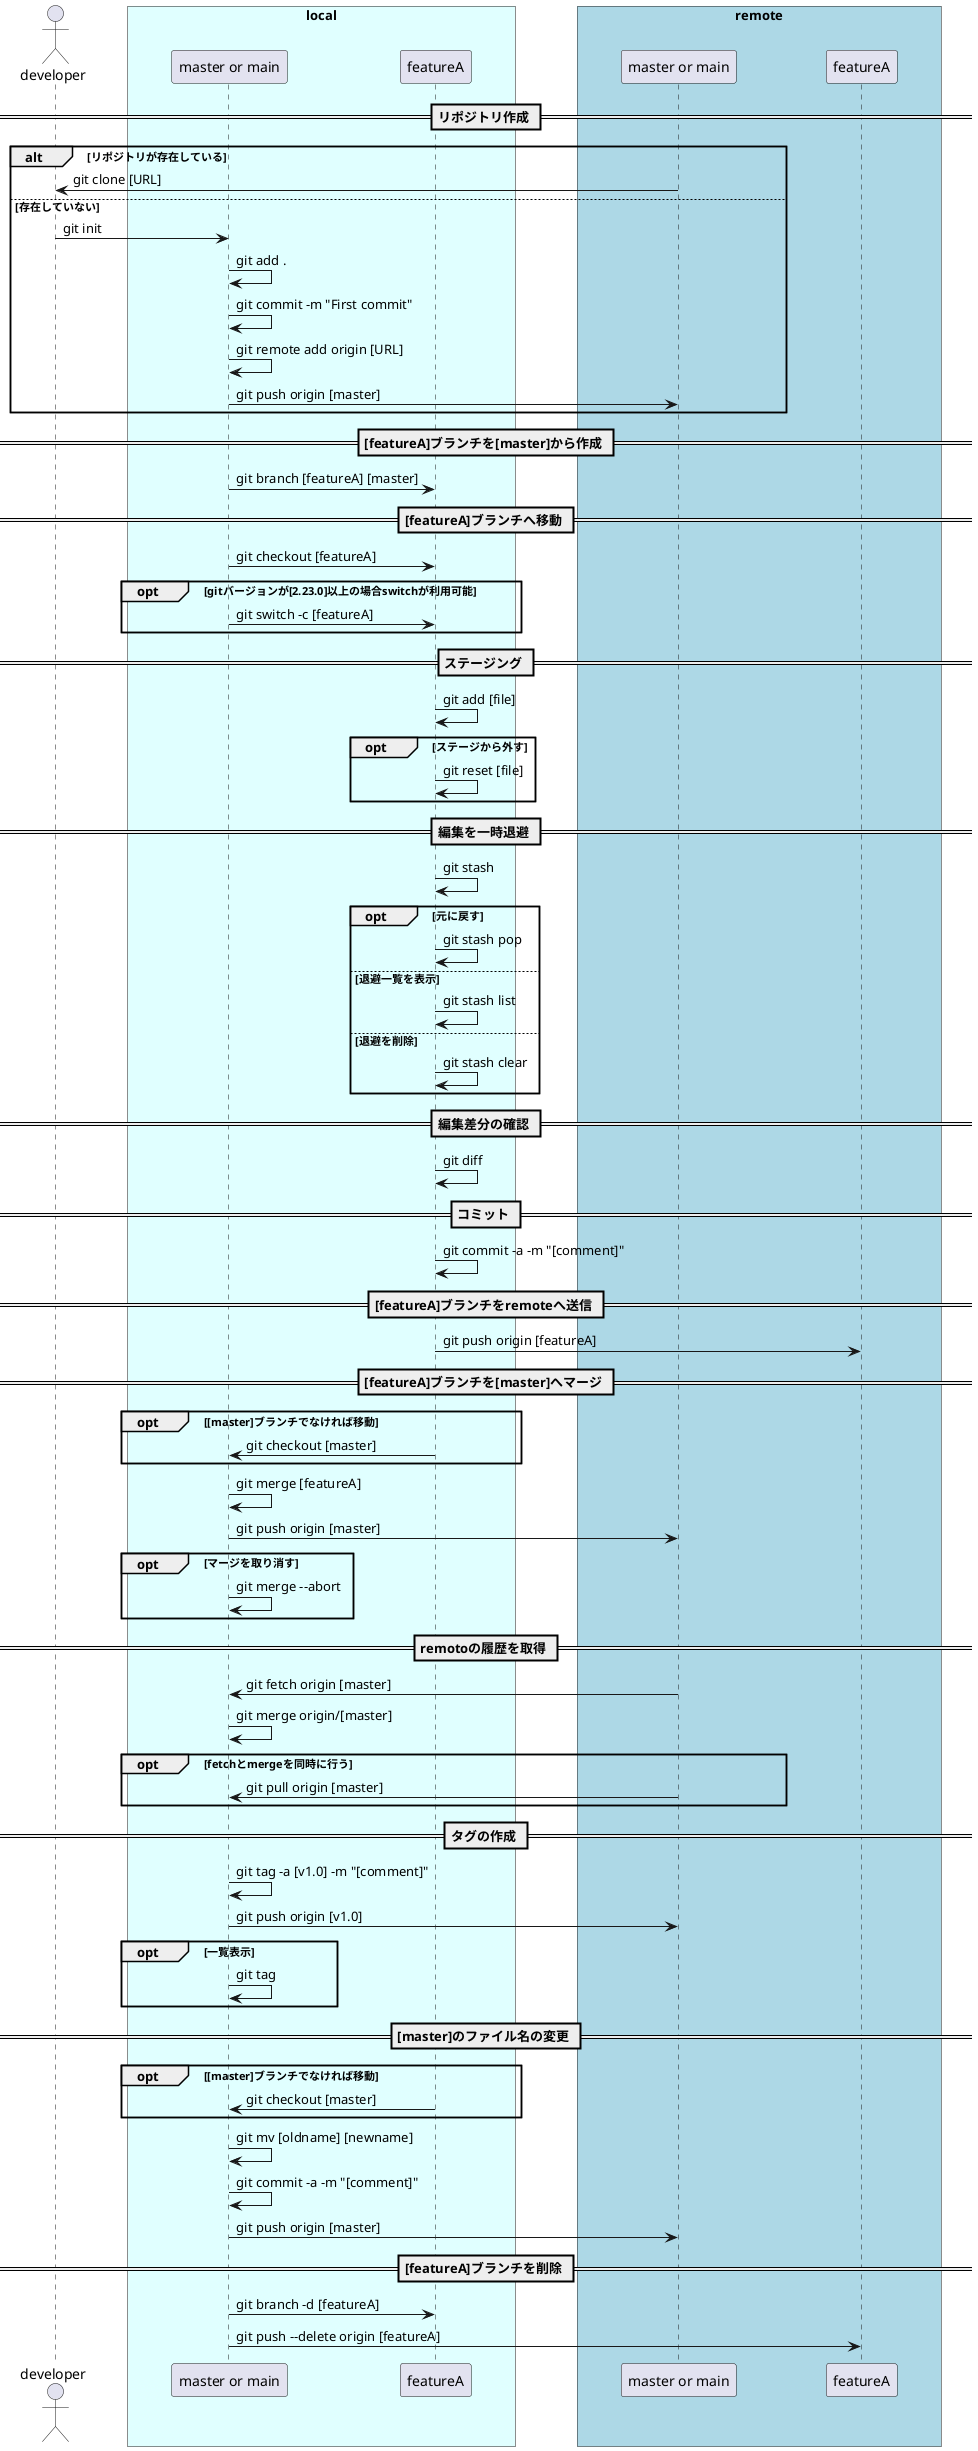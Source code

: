 @startuml　git-command-cheat-sheet

skinparam participantPadding 40
skinparam BoxPadding 30

actor developer as developer
box "local" #LightCyan
participant  "master or main" as lmaster
participant  featureA as lfeatureA
end box

box "remote" #LightBlue
participant  "master or main"  as rmaster
participant  featureA as rfeatureA
end box

== リポジトリ作成 ==
alt リポジトリが存在している
developer <- rmaster : git clone [URL]
else 存在していない
developer -> lmaster : git init
lmaster -> lmaster : git add .
lmaster -> lmaster : git commit -m "First commit"
lmaster -> lmaster : git remote add origin [URL]
lmaster -> rmaster : git push origin [master]
end

== [featureA]ブランチを[master]から作成 ==
lmaster -> lfeatureA : git branch [featureA] [master]

== [featureA]ブランチへ移動 ==
lmaster -> lfeatureA : git checkout [featureA]
opt gitバージョンが[2.23.0]以上の場合switchが利用可能 
lmaster -> lfeatureA : git switch -c [featureA]
end

== ステージング ==
lfeatureA -> lfeatureA : git add [file]
opt ステージから外す
lfeatureA -> lfeatureA : git reset [file]
end

== 編集を一時退避 ==
lfeatureA -> lfeatureA : git stash
opt 元に戻す
lfeatureA -> lfeatureA : git stash pop
else 退避一覧を表示
lfeatureA -> lfeatureA : git stash list
else 退避を削除
lfeatureA -> lfeatureA : git stash clear
end

== 編集差分の確認 ==
lfeatureA -> lfeatureA : git diff

== コミット ==
lfeatureA -> lfeatureA : git commit -a -m "[comment]"

== [featureA]ブランチをremoteへ送信 ==
lfeatureA -> rfeatureA : git push origin [featureA]

== [featureA]ブランチを[master]へマージ ==
opt [master]ブランチでなければ移動
lmaster <- lfeatureA : git checkout [master]
end
lmaster -> lmaster : git merge [featureA]
lmaster -> rmaster : git push origin [master]
opt マージを取り消す
lmaster -> lmaster : git merge --abort
end 

== remotoの履歴を取得 ==
lmaster <- rmaster : git fetch origin [master]
lmaster -> lmaster : git merge origin/[master]
opt fetchとmergeを同時に行う
lmaster <- rmaster : git pull origin [master]
end

== タグの作成 ==
lmaster -> lmaster : git tag -a [v1.0] -m "[comment]"
lmaster -> rmaster : git push origin [v1.0]
opt 一覧表示
lmaster -> lmaster : git tag
end

== [master]のファイル名の変更 ==
opt [master]ブランチでなければ移動
lmaster <- lfeatureA : git checkout [master]
end
lmaster -> lmaster : git mv [oldname] [newname]
lmaster -> lmaster :git commit -a -m "[comment]"
lmaster -> rmaster :git push origin [master]

== [featureA]ブランチを削除 ==
lmaster -> lfeatureA : git branch -d [featureA]
lmaster -> rfeatureA : git push --delete origin [featureA]

@enduml